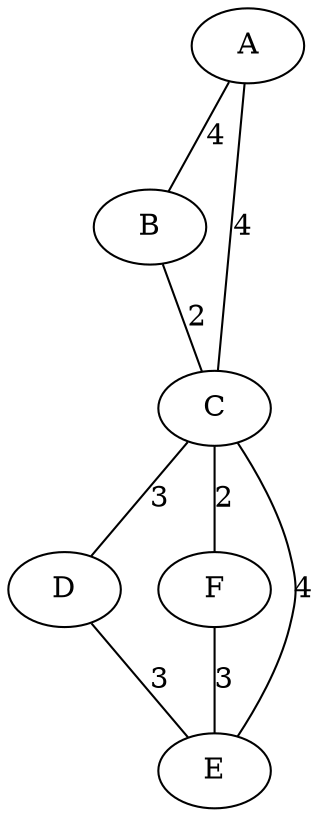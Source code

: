 graph G {
	A -- B [label="4"]
	A -- C [label="4"]
	B -- C [label="2"]
	C -- D [label="3"]
	C -- F [label="2"]
	C -- E [label="4"]
	D -- E [label="3"]
	F -- E [label="3"]
}
